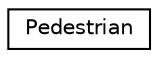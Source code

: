 digraph "Graphical Class Hierarchy"
{
 // LATEX_PDF_SIZE
  edge [fontname="Helvetica",fontsize="10",labelfontname="Helvetica",labelfontsize="10"];
  node [fontname="Helvetica",fontsize="10",shape=record];
  rankdir="LR";
  Node0 [label="Pedestrian",height=0.2,width=0.4,color="black", fillcolor="white", style="filled",URL="$struct_pedestrian.html",tooltip="Struct used to store information about detected pedestrians."];
}
